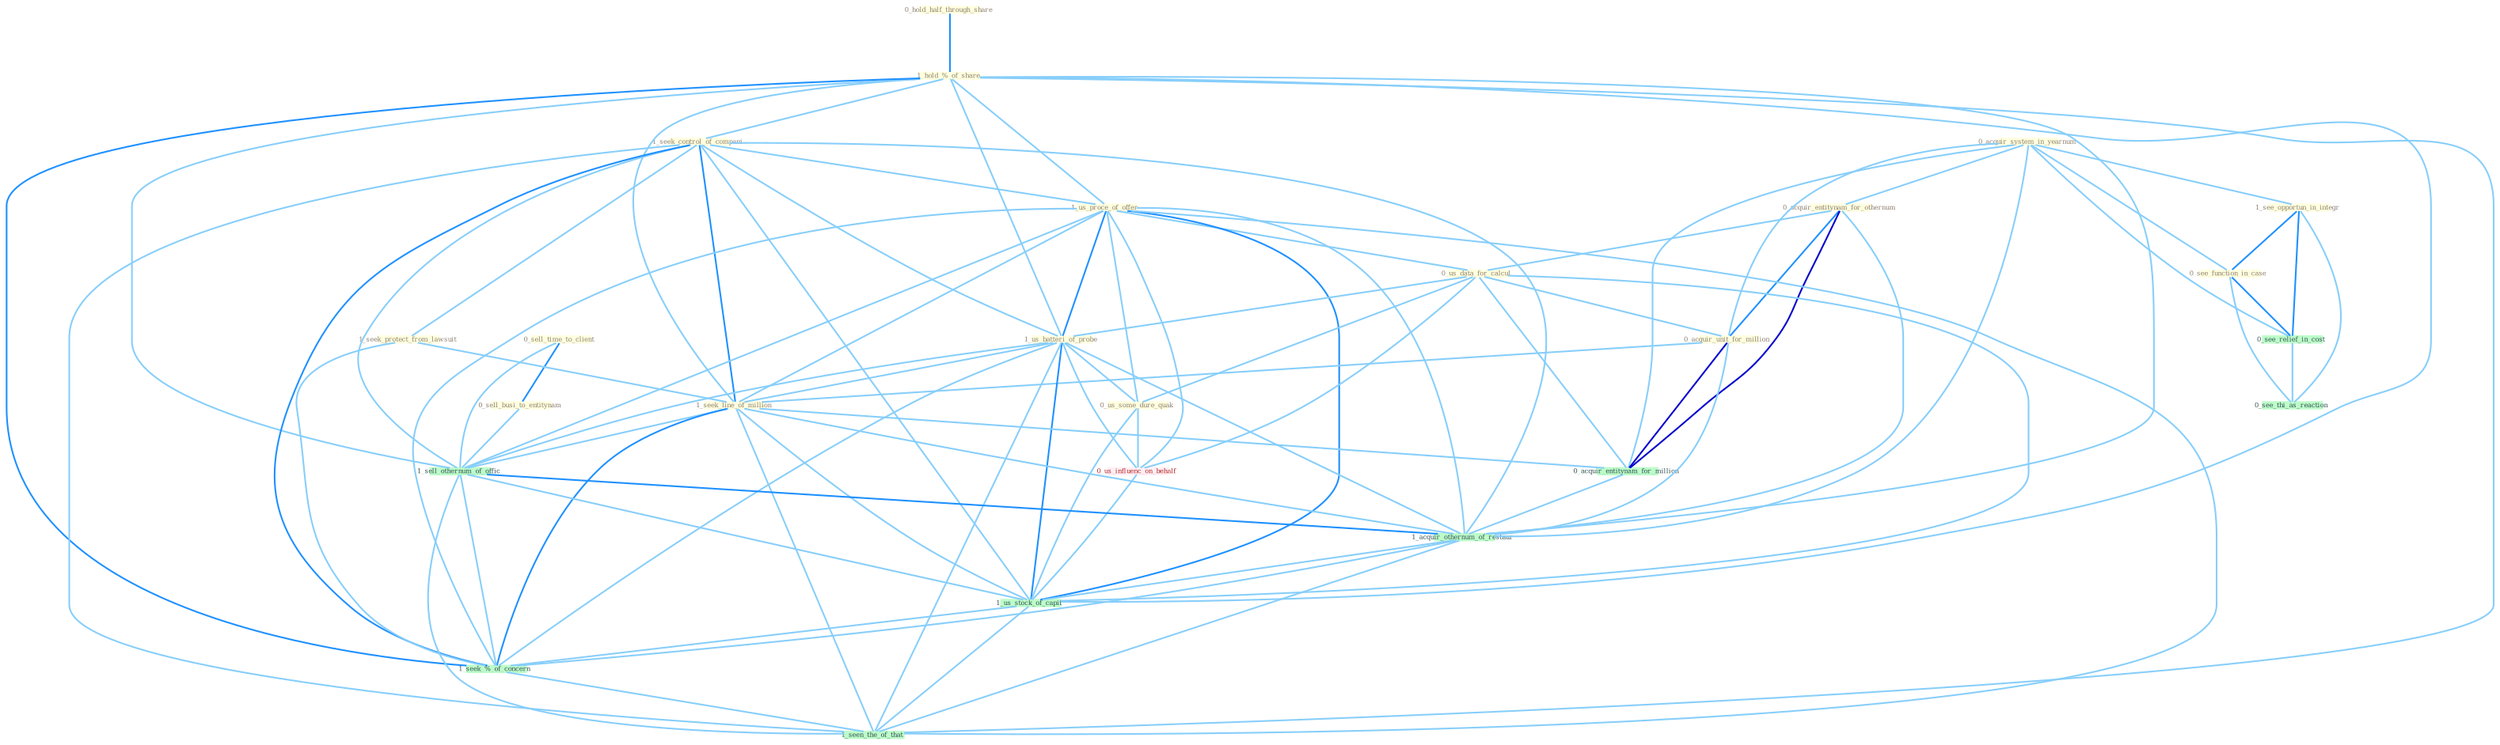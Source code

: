 Graph G{ 
    node
    [shape=polygon,style=filled,width=.5,height=.06,color="#BDFCC9",fixedsize=true,fontsize=4,
    fontcolor="#2f4f4f"];
    {node
    [color="#ffffe0", fontcolor="#8b7d6b"] "0_hold_half_through_share " "0_sell_time_to_client " "0_acquir_system_in_yearnum " "1_hold_%_of_share " "1_seek_control_of_compani " "0_acquir_entitynam_for_othernum " "1_us_proce_of_offer " "0_us_data_for_calcul " "1_seek_protect_from_lawsuit " "0_sell_busi_to_entitynam " "1_see_opportun_in_integr " "0_see_function_in_case " "0_acquir_unit_for_million " "1_us_batteri_of_probe " "1_seek_line_of_million " "0_us_some_dure_quak "}
{node [color="#fff0f5", fontcolor="#b22222"] "0_us_influenc_on_behalf "}
edge [color="#B0E2FF"];

	"0_hold_half_through_share " -- "1_hold_%_of_share " [w="2", color="#1e90ff" , len=0.8];
	"0_sell_time_to_client " -- "0_sell_busi_to_entitynam " [w="2", color="#1e90ff" , len=0.8];
	"0_sell_time_to_client " -- "1_sell_othernum_of_offic " [w="1", color="#87cefa" ];
	"0_acquir_system_in_yearnum " -- "0_acquir_entitynam_for_othernum " [w="1", color="#87cefa" ];
	"0_acquir_system_in_yearnum " -- "1_see_opportun_in_integr " [w="1", color="#87cefa" ];
	"0_acquir_system_in_yearnum " -- "0_see_function_in_case " [w="1", color="#87cefa" ];
	"0_acquir_system_in_yearnum " -- "0_acquir_unit_for_million " [w="1", color="#87cefa" ];
	"0_acquir_system_in_yearnum " -- "0_acquir_entitynam_for_million " [w="1", color="#87cefa" ];
	"0_acquir_system_in_yearnum " -- "0_see_relief_in_cost " [w="1", color="#87cefa" ];
	"0_acquir_system_in_yearnum " -- "1_acquir_othernum_of_restaur " [w="1", color="#87cefa" ];
	"1_hold_%_of_share " -- "1_seek_control_of_compani " [w="1", color="#87cefa" ];
	"1_hold_%_of_share " -- "1_us_proce_of_offer " [w="1", color="#87cefa" ];
	"1_hold_%_of_share " -- "1_us_batteri_of_probe " [w="1", color="#87cefa" ];
	"1_hold_%_of_share " -- "1_seek_line_of_million " [w="1", color="#87cefa" ];
	"1_hold_%_of_share " -- "1_sell_othernum_of_offic " [w="1", color="#87cefa" ];
	"1_hold_%_of_share " -- "1_acquir_othernum_of_restaur " [w="1", color="#87cefa" ];
	"1_hold_%_of_share " -- "1_us_stock_of_capit " [w="1", color="#87cefa" ];
	"1_hold_%_of_share " -- "1_seek_%_of_concern " [w="2", color="#1e90ff" , len=0.8];
	"1_hold_%_of_share " -- "1_seen_the_of_that " [w="1", color="#87cefa" ];
	"1_seek_control_of_compani " -- "1_us_proce_of_offer " [w="1", color="#87cefa" ];
	"1_seek_control_of_compani " -- "1_seek_protect_from_lawsuit " [w="1", color="#87cefa" ];
	"1_seek_control_of_compani " -- "1_us_batteri_of_probe " [w="1", color="#87cefa" ];
	"1_seek_control_of_compani " -- "1_seek_line_of_million " [w="2", color="#1e90ff" , len=0.8];
	"1_seek_control_of_compani " -- "1_sell_othernum_of_offic " [w="1", color="#87cefa" ];
	"1_seek_control_of_compani " -- "1_acquir_othernum_of_restaur " [w="1", color="#87cefa" ];
	"1_seek_control_of_compani " -- "1_us_stock_of_capit " [w="1", color="#87cefa" ];
	"1_seek_control_of_compani " -- "1_seek_%_of_concern " [w="2", color="#1e90ff" , len=0.8];
	"1_seek_control_of_compani " -- "1_seen_the_of_that " [w="1", color="#87cefa" ];
	"0_acquir_entitynam_for_othernum " -- "0_us_data_for_calcul " [w="1", color="#87cefa" ];
	"0_acquir_entitynam_for_othernum " -- "0_acquir_unit_for_million " [w="2", color="#1e90ff" , len=0.8];
	"0_acquir_entitynam_for_othernum " -- "0_acquir_entitynam_for_million " [w="3", color="#0000cd" , len=0.6];
	"0_acquir_entitynam_for_othernum " -- "1_acquir_othernum_of_restaur " [w="1", color="#87cefa" ];
	"1_us_proce_of_offer " -- "0_us_data_for_calcul " [w="1", color="#87cefa" ];
	"1_us_proce_of_offer " -- "1_us_batteri_of_probe " [w="2", color="#1e90ff" , len=0.8];
	"1_us_proce_of_offer " -- "1_seek_line_of_million " [w="1", color="#87cefa" ];
	"1_us_proce_of_offer " -- "0_us_some_dure_quak " [w="1", color="#87cefa" ];
	"1_us_proce_of_offer " -- "1_sell_othernum_of_offic " [w="1", color="#87cefa" ];
	"1_us_proce_of_offer " -- "0_us_influenc_on_behalf " [w="1", color="#87cefa" ];
	"1_us_proce_of_offer " -- "1_acquir_othernum_of_restaur " [w="1", color="#87cefa" ];
	"1_us_proce_of_offer " -- "1_us_stock_of_capit " [w="2", color="#1e90ff" , len=0.8];
	"1_us_proce_of_offer " -- "1_seek_%_of_concern " [w="1", color="#87cefa" ];
	"1_us_proce_of_offer " -- "1_seen_the_of_that " [w="1", color="#87cefa" ];
	"0_us_data_for_calcul " -- "0_acquir_unit_for_million " [w="1", color="#87cefa" ];
	"0_us_data_for_calcul " -- "1_us_batteri_of_probe " [w="1", color="#87cefa" ];
	"0_us_data_for_calcul " -- "0_us_some_dure_quak " [w="1", color="#87cefa" ];
	"0_us_data_for_calcul " -- "0_acquir_entitynam_for_million " [w="1", color="#87cefa" ];
	"0_us_data_for_calcul " -- "0_us_influenc_on_behalf " [w="1", color="#87cefa" ];
	"0_us_data_for_calcul " -- "1_us_stock_of_capit " [w="1", color="#87cefa" ];
	"1_seek_protect_from_lawsuit " -- "1_seek_line_of_million " [w="1", color="#87cefa" ];
	"1_seek_protect_from_lawsuit " -- "1_seek_%_of_concern " [w="1", color="#87cefa" ];
	"0_sell_busi_to_entitynam " -- "1_sell_othernum_of_offic " [w="1", color="#87cefa" ];
	"1_see_opportun_in_integr " -- "0_see_function_in_case " [w="2", color="#1e90ff" , len=0.8];
	"1_see_opportun_in_integr " -- "0_see_relief_in_cost " [w="2", color="#1e90ff" , len=0.8];
	"1_see_opportun_in_integr " -- "0_see_thi_as_reaction " [w="1", color="#87cefa" ];
	"0_see_function_in_case " -- "0_see_relief_in_cost " [w="2", color="#1e90ff" , len=0.8];
	"0_see_function_in_case " -- "0_see_thi_as_reaction " [w="1", color="#87cefa" ];
	"0_acquir_unit_for_million " -- "1_seek_line_of_million " [w="1", color="#87cefa" ];
	"0_acquir_unit_for_million " -- "0_acquir_entitynam_for_million " [w="3", color="#0000cd" , len=0.6];
	"0_acquir_unit_for_million " -- "1_acquir_othernum_of_restaur " [w="1", color="#87cefa" ];
	"1_us_batteri_of_probe " -- "1_seek_line_of_million " [w="1", color="#87cefa" ];
	"1_us_batteri_of_probe " -- "0_us_some_dure_quak " [w="1", color="#87cefa" ];
	"1_us_batteri_of_probe " -- "1_sell_othernum_of_offic " [w="1", color="#87cefa" ];
	"1_us_batteri_of_probe " -- "0_us_influenc_on_behalf " [w="1", color="#87cefa" ];
	"1_us_batteri_of_probe " -- "1_acquir_othernum_of_restaur " [w="1", color="#87cefa" ];
	"1_us_batteri_of_probe " -- "1_us_stock_of_capit " [w="2", color="#1e90ff" , len=0.8];
	"1_us_batteri_of_probe " -- "1_seek_%_of_concern " [w="1", color="#87cefa" ];
	"1_us_batteri_of_probe " -- "1_seen_the_of_that " [w="1", color="#87cefa" ];
	"1_seek_line_of_million " -- "0_acquir_entitynam_for_million " [w="1", color="#87cefa" ];
	"1_seek_line_of_million " -- "1_sell_othernum_of_offic " [w="1", color="#87cefa" ];
	"1_seek_line_of_million " -- "1_acquir_othernum_of_restaur " [w="1", color="#87cefa" ];
	"1_seek_line_of_million " -- "1_us_stock_of_capit " [w="1", color="#87cefa" ];
	"1_seek_line_of_million " -- "1_seek_%_of_concern " [w="2", color="#1e90ff" , len=0.8];
	"1_seek_line_of_million " -- "1_seen_the_of_that " [w="1", color="#87cefa" ];
	"0_us_some_dure_quak " -- "0_us_influenc_on_behalf " [w="1", color="#87cefa" ];
	"0_us_some_dure_quak " -- "1_us_stock_of_capit " [w="1", color="#87cefa" ];
	"0_acquir_entitynam_for_million " -- "1_acquir_othernum_of_restaur " [w="1", color="#87cefa" ];
	"1_sell_othernum_of_offic " -- "1_acquir_othernum_of_restaur " [w="2", color="#1e90ff" , len=0.8];
	"1_sell_othernum_of_offic " -- "1_us_stock_of_capit " [w="1", color="#87cefa" ];
	"1_sell_othernum_of_offic " -- "1_seek_%_of_concern " [w="1", color="#87cefa" ];
	"1_sell_othernum_of_offic " -- "1_seen_the_of_that " [w="1", color="#87cefa" ];
	"0_us_influenc_on_behalf " -- "1_us_stock_of_capit " [w="1", color="#87cefa" ];
	"0_see_relief_in_cost " -- "0_see_thi_as_reaction " [w="1", color="#87cefa" ];
	"1_acquir_othernum_of_restaur " -- "1_us_stock_of_capit " [w="1", color="#87cefa" ];
	"1_acquir_othernum_of_restaur " -- "1_seek_%_of_concern " [w="1", color="#87cefa" ];
	"1_acquir_othernum_of_restaur " -- "1_seen_the_of_that " [w="1", color="#87cefa" ];
	"1_us_stock_of_capit " -- "1_seek_%_of_concern " [w="1", color="#87cefa" ];
	"1_us_stock_of_capit " -- "1_seen_the_of_that " [w="1", color="#87cefa" ];
	"1_seek_%_of_concern " -- "1_seen_the_of_that " [w="1", color="#87cefa" ];
}